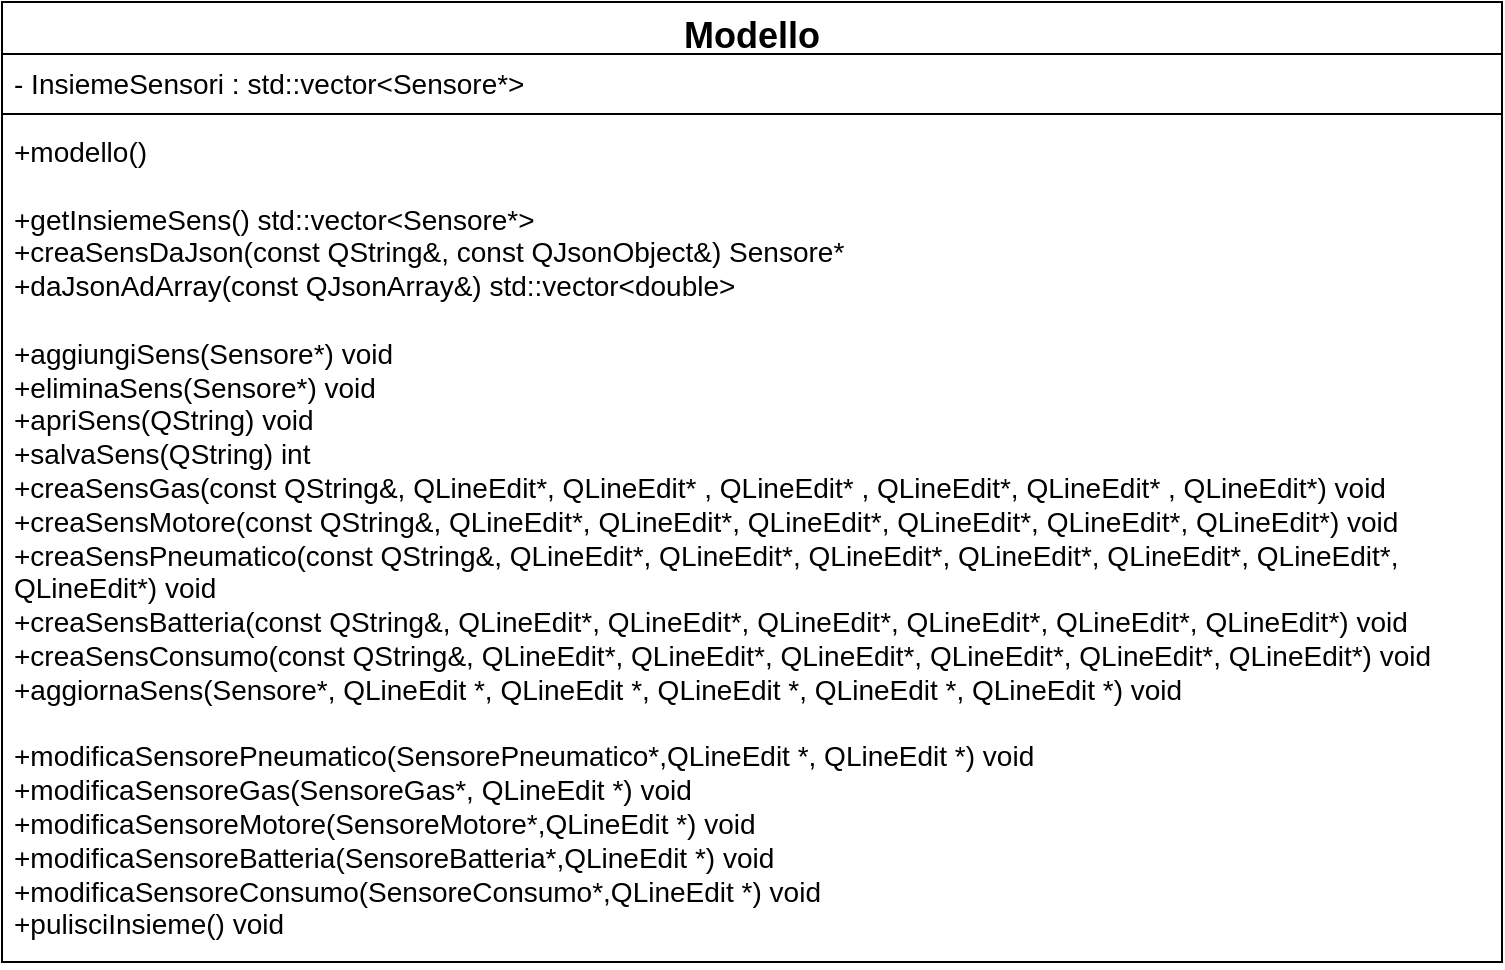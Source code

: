 <mxfile version="23.1.5" type="device">
  <diagram name="Pagina-1" id="dRhcXz8oS_HXQejQhX38">
    <mxGraphModel dx="2575" dy="2348" grid="1" gridSize="10" guides="1" tooltips="1" connect="1" arrows="1" fold="1" page="1" pageScale="1" pageWidth="1920" pageHeight="1200" math="0" shadow="0">
      <root>
        <mxCell id="0" />
        <mxCell id="1" parent="0" />
        <mxCell id="vStvGhAySzdytfDFjWN4-25" value="&lt;font style=&quot;font-size: 18px;&quot;&gt;Modello&lt;/font&gt;" style="swimlane;fontStyle=1;align=center;verticalAlign=top;childLayout=stackLayout;horizontal=1;startSize=26;horizontalStack=0;resizeParent=1;resizeParentMax=0;resizeLast=0;collapsible=1;marginBottom=0;whiteSpace=wrap;html=1;" vertex="1" parent="1">
          <mxGeometry x="585" y="-840" width="750" height="480" as="geometry" />
        </mxCell>
        <mxCell id="vStvGhAySzdytfDFjWN4-26" value="&lt;font style=&quot;font-size: 14px;&quot;&gt;- InsiemeSensori : std::vector&amp;lt;Sensore*&amp;gt;&lt;/font&gt;" style="text;strokeColor=none;fillColor=none;align=left;verticalAlign=top;spacingLeft=4;spacingRight=4;overflow=hidden;rotatable=0;points=[[0,0.5],[1,0.5]];portConstraint=eastwest;whiteSpace=wrap;html=1;" vertex="1" parent="vStvGhAySzdytfDFjWN4-25">
          <mxGeometry y="26" width="750" height="26" as="geometry" />
        </mxCell>
        <mxCell id="vStvGhAySzdytfDFjWN4-27" value="" style="line;strokeWidth=1;fillColor=none;align=left;verticalAlign=middle;spacingTop=-1;spacingLeft=3;spacingRight=3;rotatable=0;labelPosition=right;points=[];portConstraint=eastwest;strokeColor=inherit;" vertex="1" parent="vStvGhAySzdytfDFjWN4-25">
          <mxGeometry y="52" width="750" height="8" as="geometry" />
        </mxCell>
        <mxCell id="vStvGhAySzdytfDFjWN4-28" value="&lt;font style=&quot;font-size: 14px;&quot;&gt;+modello()&lt;br&gt;&lt;br&gt;+getInsiemeSens() std::vector&amp;lt;Sensore*&amp;gt;&lt;br&gt;+creaSensDaJson(const QString&amp;amp;, const QJsonObject&amp;amp;) Sensore*&lt;br&gt;+daJsonAdArray(const QJsonArray&amp;amp;) std::vector&amp;lt;double&amp;gt;&lt;br&gt;&lt;br&gt;+aggiungiSens(Sensore*) void&lt;br&gt;+eliminaSens(Sensore*) void&lt;br&gt;+apriSens(QString) void&lt;br&gt;+salvaSens(QString) int&lt;br&gt;&lt;/font&gt;&lt;div&gt;&lt;font style=&quot;font-size: 14px;&quot;&gt;+creaSensGas(const QString&amp;amp;, QLineEdit*, QLineEdit* , QLineEdit* , QLineEdit*, QLineEdit* , QLineEdit*) void&lt;/font&gt;&lt;/div&gt;&lt;div&gt;&lt;span style=&quot;background-color: initial;&quot;&gt;&lt;font style=&quot;font-size: 14px;&quot;&gt;+creaSensMotore(const QString&amp;amp;, QLineEdit*, QLineEdit*, QLineEdit*, QLineEdit*, QLineEdit*, QLineEdit*) void&lt;/font&gt;&lt;/span&gt;&lt;/div&gt;&lt;div&gt;&lt;font style=&quot;font-size: 14px;&quot;&gt;+creaSensPneumatico(const QString&amp;amp;, QLineEdit*, QLineEdit*, QLineEdit*, QLineEdit*, QLineEdit*, QLineEdit*, QLineEdit*) void&lt;/font&gt;&lt;/div&gt;&lt;div&gt;&lt;font style=&quot;font-size: 14px;&quot;&gt;+creaSensBatteria(const QString&amp;amp;, QLineEdit*, QLineEdit*, QLineEdit*, QLineEdit*, QLineEdit*, QLineEdit*) void&lt;/font&gt;&lt;/div&gt;&lt;div&gt;&lt;font style=&quot;font-size: 14px;&quot;&gt;+creaSensConsumo(const QString&amp;amp;, QLineEdit*, QLineEdit*, QLineEdit*, QLineEdit*, QLineEdit*, QLineEdit*) void&lt;/font&gt;&lt;/div&gt;&lt;div&gt;&lt;font style=&quot;font-size: 14px;&quot;&gt;+aggiornaSens(Sensore*, QLineEdit *, QLineEdit *, QLineEdit *, QLineEdit *, QLineEdit *) void&lt;/font&gt;&lt;/div&gt;&lt;div&gt;&lt;font style=&quot;font-size: 14px;&quot;&gt;&lt;br&gt;&lt;/font&gt;&lt;/div&gt;&lt;div&gt;&lt;div&gt;&lt;font style=&quot;font-size: 14px;&quot;&gt;+modificaSensorePneumatico(SensorePneumatico*,QLineEdit *, QLineEdit *) void&lt;/font&gt;&lt;/div&gt;&lt;div&gt;&lt;font style=&quot;font-size: 14px;&quot;&gt;+modificaSensoreGas(SensoreGas*, QLineEdit *) void&lt;/font&gt;&lt;/div&gt;&lt;div&gt;&lt;font style=&quot;font-size: 14px;&quot;&gt;+modificaSensoreMotore(SensoreMotore*,QLineEdit *) void&lt;/font&gt;&lt;/div&gt;&lt;div&gt;&lt;font style=&quot;font-size: 14px;&quot;&gt;+modificaSensoreBatteria(SensoreBatteria*,QLineEdit *) void&lt;/font&gt;&lt;/div&gt;&lt;div&gt;&lt;font style=&quot;font-size: 14px;&quot;&gt;+m&lt;span style=&quot;background-color: initial;&quot;&gt;odificaSensoreConsumo(SensoreConsumo*,QLineEdit *) void&lt;/span&gt;&lt;/font&gt;&lt;/div&gt;&lt;/div&gt;&lt;div&gt;&lt;/div&gt;&lt;font style=&quot;font-size: 14px;&quot;&gt;+pulisciInsieme() void&lt;/font&gt;" style="text;strokeColor=none;fillColor=none;align=left;verticalAlign=top;spacingLeft=4;spacingRight=4;overflow=hidden;rotatable=0;points=[[0,0.5],[1,0.5]];portConstraint=eastwest;whiteSpace=wrap;html=1;" vertex="1" parent="vStvGhAySzdytfDFjWN4-25">
          <mxGeometry y="60" width="750" height="420" as="geometry" />
        </mxCell>
      </root>
    </mxGraphModel>
  </diagram>
</mxfile>

